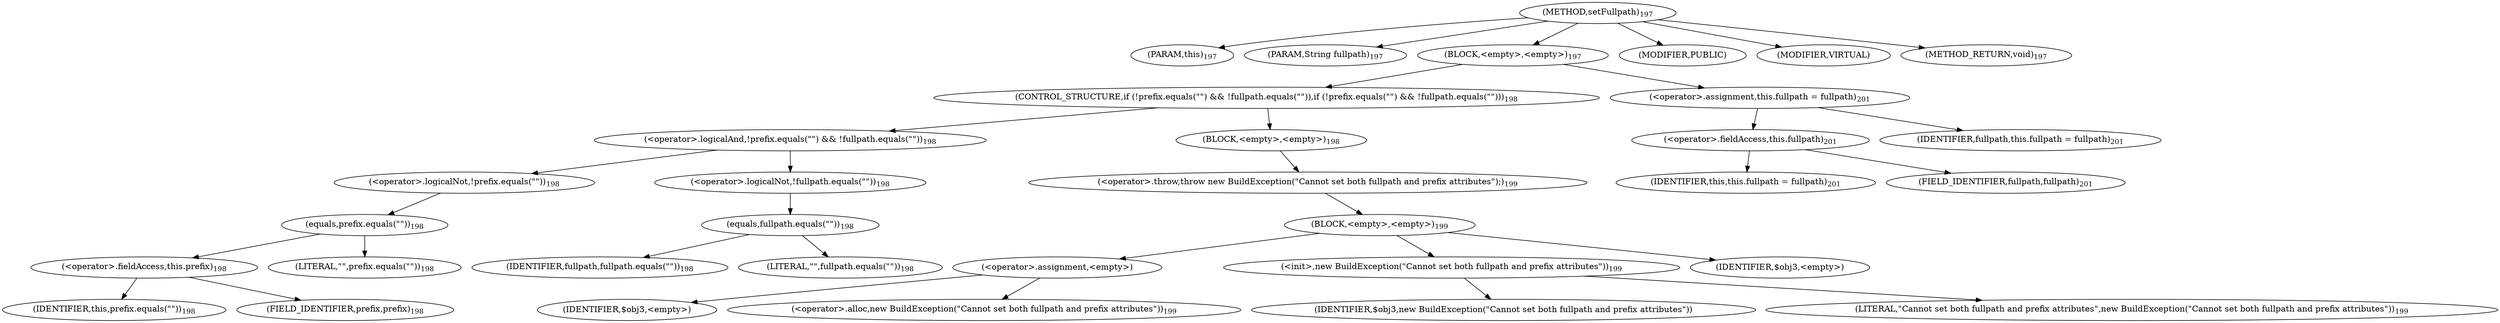 digraph "setFullpath" {  
"455" [label = <(METHOD,setFullpath)<SUB>197</SUB>> ]
"25" [label = <(PARAM,this)<SUB>197</SUB>> ]
"456" [label = <(PARAM,String fullpath)<SUB>197</SUB>> ]
"457" [label = <(BLOCK,&lt;empty&gt;,&lt;empty&gt;)<SUB>197</SUB>> ]
"458" [label = <(CONTROL_STRUCTURE,if (!prefix.equals(&quot;&quot;) &amp;&amp; !fullpath.equals(&quot;&quot;)),if (!prefix.equals(&quot;&quot;) &amp;&amp; !fullpath.equals(&quot;&quot;)))<SUB>198</SUB>> ]
"459" [label = <(&lt;operator&gt;.logicalAnd,!prefix.equals(&quot;&quot;) &amp;&amp; !fullpath.equals(&quot;&quot;))<SUB>198</SUB>> ]
"460" [label = <(&lt;operator&gt;.logicalNot,!prefix.equals(&quot;&quot;))<SUB>198</SUB>> ]
"461" [label = <(equals,prefix.equals(&quot;&quot;))<SUB>198</SUB>> ]
"462" [label = <(&lt;operator&gt;.fieldAccess,this.prefix)<SUB>198</SUB>> ]
"463" [label = <(IDENTIFIER,this,prefix.equals(&quot;&quot;))<SUB>198</SUB>> ]
"464" [label = <(FIELD_IDENTIFIER,prefix,prefix)<SUB>198</SUB>> ]
"465" [label = <(LITERAL,&quot;&quot;,prefix.equals(&quot;&quot;))<SUB>198</SUB>> ]
"466" [label = <(&lt;operator&gt;.logicalNot,!fullpath.equals(&quot;&quot;))<SUB>198</SUB>> ]
"467" [label = <(equals,fullpath.equals(&quot;&quot;))<SUB>198</SUB>> ]
"468" [label = <(IDENTIFIER,fullpath,fullpath.equals(&quot;&quot;))<SUB>198</SUB>> ]
"469" [label = <(LITERAL,&quot;&quot;,fullpath.equals(&quot;&quot;))<SUB>198</SUB>> ]
"470" [label = <(BLOCK,&lt;empty&gt;,&lt;empty&gt;)<SUB>198</SUB>> ]
"471" [label = <(&lt;operator&gt;.throw,throw new BuildException(&quot;Cannot set both fullpath and prefix attributes&quot;);)<SUB>199</SUB>> ]
"472" [label = <(BLOCK,&lt;empty&gt;,&lt;empty&gt;)<SUB>199</SUB>> ]
"473" [label = <(&lt;operator&gt;.assignment,&lt;empty&gt;)> ]
"474" [label = <(IDENTIFIER,$obj3,&lt;empty&gt;)> ]
"475" [label = <(&lt;operator&gt;.alloc,new BuildException(&quot;Cannot set both fullpath and prefix attributes&quot;))<SUB>199</SUB>> ]
"476" [label = <(&lt;init&gt;,new BuildException(&quot;Cannot set both fullpath and prefix attributes&quot;))<SUB>199</SUB>> ]
"477" [label = <(IDENTIFIER,$obj3,new BuildException(&quot;Cannot set both fullpath and prefix attributes&quot;))> ]
"478" [label = <(LITERAL,&quot;Cannot set both fullpath and prefix attributes&quot;,new BuildException(&quot;Cannot set both fullpath and prefix attributes&quot;))<SUB>199</SUB>> ]
"479" [label = <(IDENTIFIER,$obj3,&lt;empty&gt;)> ]
"480" [label = <(&lt;operator&gt;.assignment,this.fullpath = fullpath)<SUB>201</SUB>> ]
"481" [label = <(&lt;operator&gt;.fieldAccess,this.fullpath)<SUB>201</SUB>> ]
"24" [label = <(IDENTIFIER,this,this.fullpath = fullpath)<SUB>201</SUB>> ]
"482" [label = <(FIELD_IDENTIFIER,fullpath,fullpath)<SUB>201</SUB>> ]
"483" [label = <(IDENTIFIER,fullpath,this.fullpath = fullpath)<SUB>201</SUB>> ]
"484" [label = <(MODIFIER,PUBLIC)> ]
"485" [label = <(MODIFIER,VIRTUAL)> ]
"486" [label = <(METHOD_RETURN,void)<SUB>197</SUB>> ]
  "455" -> "25" 
  "455" -> "456" 
  "455" -> "457" 
  "455" -> "484" 
  "455" -> "485" 
  "455" -> "486" 
  "457" -> "458" 
  "457" -> "480" 
  "458" -> "459" 
  "458" -> "470" 
  "459" -> "460" 
  "459" -> "466" 
  "460" -> "461" 
  "461" -> "462" 
  "461" -> "465" 
  "462" -> "463" 
  "462" -> "464" 
  "466" -> "467" 
  "467" -> "468" 
  "467" -> "469" 
  "470" -> "471" 
  "471" -> "472" 
  "472" -> "473" 
  "472" -> "476" 
  "472" -> "479" 
  "473" -> "474" 
  "473" -> "475" 
  "476" -> "477" 
  "476" -> "478" 
  "480" -> "481" 
  "480" -> "483" 
  "481" -> "24" 
  "481" -> "482" 
}
